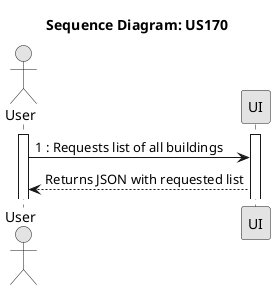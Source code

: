 @startuml
skinparam Monochrome true
skinparam PackageStyle rectangle
skinparam Shadowing false

title Sequence Diagram: US170

actor "User" as User
participant "UI" as UI

activate User
activate UI
User -> UI : 1 : Requests list of all buildings
UI --> User : Returns JSON with requested list


@enduml

